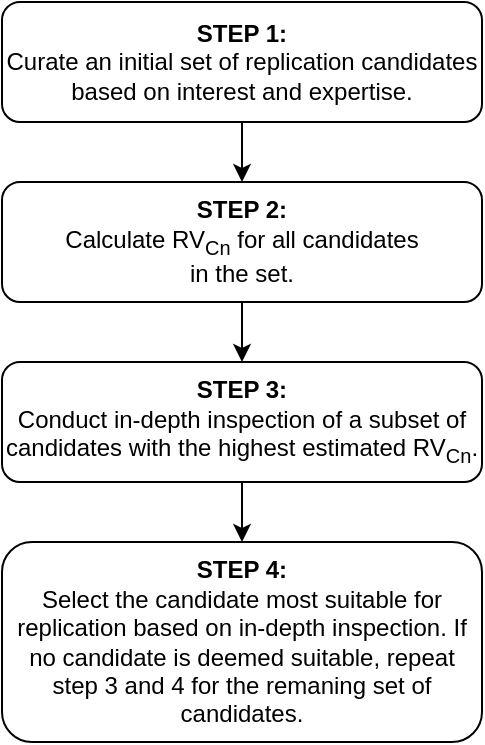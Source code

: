<mxfile version="14.6.13" type="device"><diagram id="5bT4T4fWMrzd2u6ILiAC" name="Page-1"><mxGraphModel dx="749" dy="639" grid="1" gridSize="10" guides="1" tooltips="1" connect="1" arrows="1" fold="1" page="1" pageScale="1" pageWidth="850" pageHeight="1100" math="0" shadow="0"><root><mxCell id="0"/><mxCell id="1" parent="0"/><mxCell id="Pzr8ATY-yU0_DRuYMJaQ-5" style="edgeStyle=orthogonalEdgeStyle;rounded=0;orthogonalLoop=1;jettySize=auto;html=1;" parent="1" source="Pzr8ATY-yU0_DRuYMJaQ-1" target="Pzr8ATY-yU0_DRuYMJaQ-2" edge="1"><mxGeometry relative="1" as="geometry"/></mxCell><mxCell id="Pzr8ATY-yU0_DRuYMJaQ-1" value="&lt;b&gt;STEP 1:&lt;/b&gt;&lt;br&gt;Curate an initial set of replication candidates based on interest and expertise." style="rounded=1;whiteSpace=wrap;html=1;" parent="1" vertex="1"><mxGeometry x="280" y="160" width="240" height="60" as="geometry"/></mxCell><mxCell id="Pzr8ATY-yU0_DRuYMJaQ-6" style="edgeStyle=orthogonalEdgeStyle;rounded=0;orthogonalLoop=1;jettySize=auto;html=1;" parent="1" source="Pzr8ATY-yU0_DRuYMJaQ-2" target="Pzr8ATY-yU0_DRuYMJaQ-3" edge="1"><mxGeometry relative="1" as="geometry"/></mxCell><mxCell id="Pzr8ATY-yU0_DRuYMJaQ-2" value="&lt;b&gt;STEP 2:&lt;/b&gt;&lt;br&gt;Calculate RV&lt;sub&gt;Cn&lt;/sub&gt;&amp;nbsp;for all candidates &lt;br&gt;in the set." style="rounded=1;whiteSpace=wrap;html=1;" parent="1" vertex="1"><mxGeometry x="280" y="250" width="240" height="60" as="geometry"/></mxCell><mxCell id="Pzr8ATY-yU0_DRuYMJaQ-7" style="edgeStyle=orthogonalEdgeStyle;rounded=0;orthogonalLoop=1;jettySize=auto;html=1;" parent="1" source="Pzr8ATY-yU0_DRuYMJaQ-3" target="Pzr8ATY-yU0_DRuYMJaQ-4" edge="1"><mxGeometry relative="1" as="geometry"/></mxCell><mxCell id="Pzr8ATY-yU0_DRuYMJaQ-3" value="&lt;b&gt;STEP 3:&lt;/b&gt;&lt;br&gt;Conduct in-depth inspection of a subset of candidates with the highest estimated RV&lt;sub&gt;Cn&lt;/sub&gt;." style="rounded=1;whiteSpace=wrap;html=1;" parent="1" vertex="1"><mxGeometry x="280" y="340" width="240" height="60" as="geometry"/></mxCell><mxCell id="Pzr8ATY-yU0_DRuYMJaQ-4" value="&lt;b&gt;STEP 4:&lt;/b&gt;&lt;br&gt;Select the candidate most suitable for replication based on in-depth inspection. If no candidate is deemed suitable, repeat step 3 and 4 for the remaning set of candidates." style="rounded=1;whiteSpace=wrap;html=1;" parent="1" vertex="1"><mxGeometry x="280" y="430" width="240" height="100" as="geometry"/></mxCell></root></mxGraphModel></diagram></mxfile>